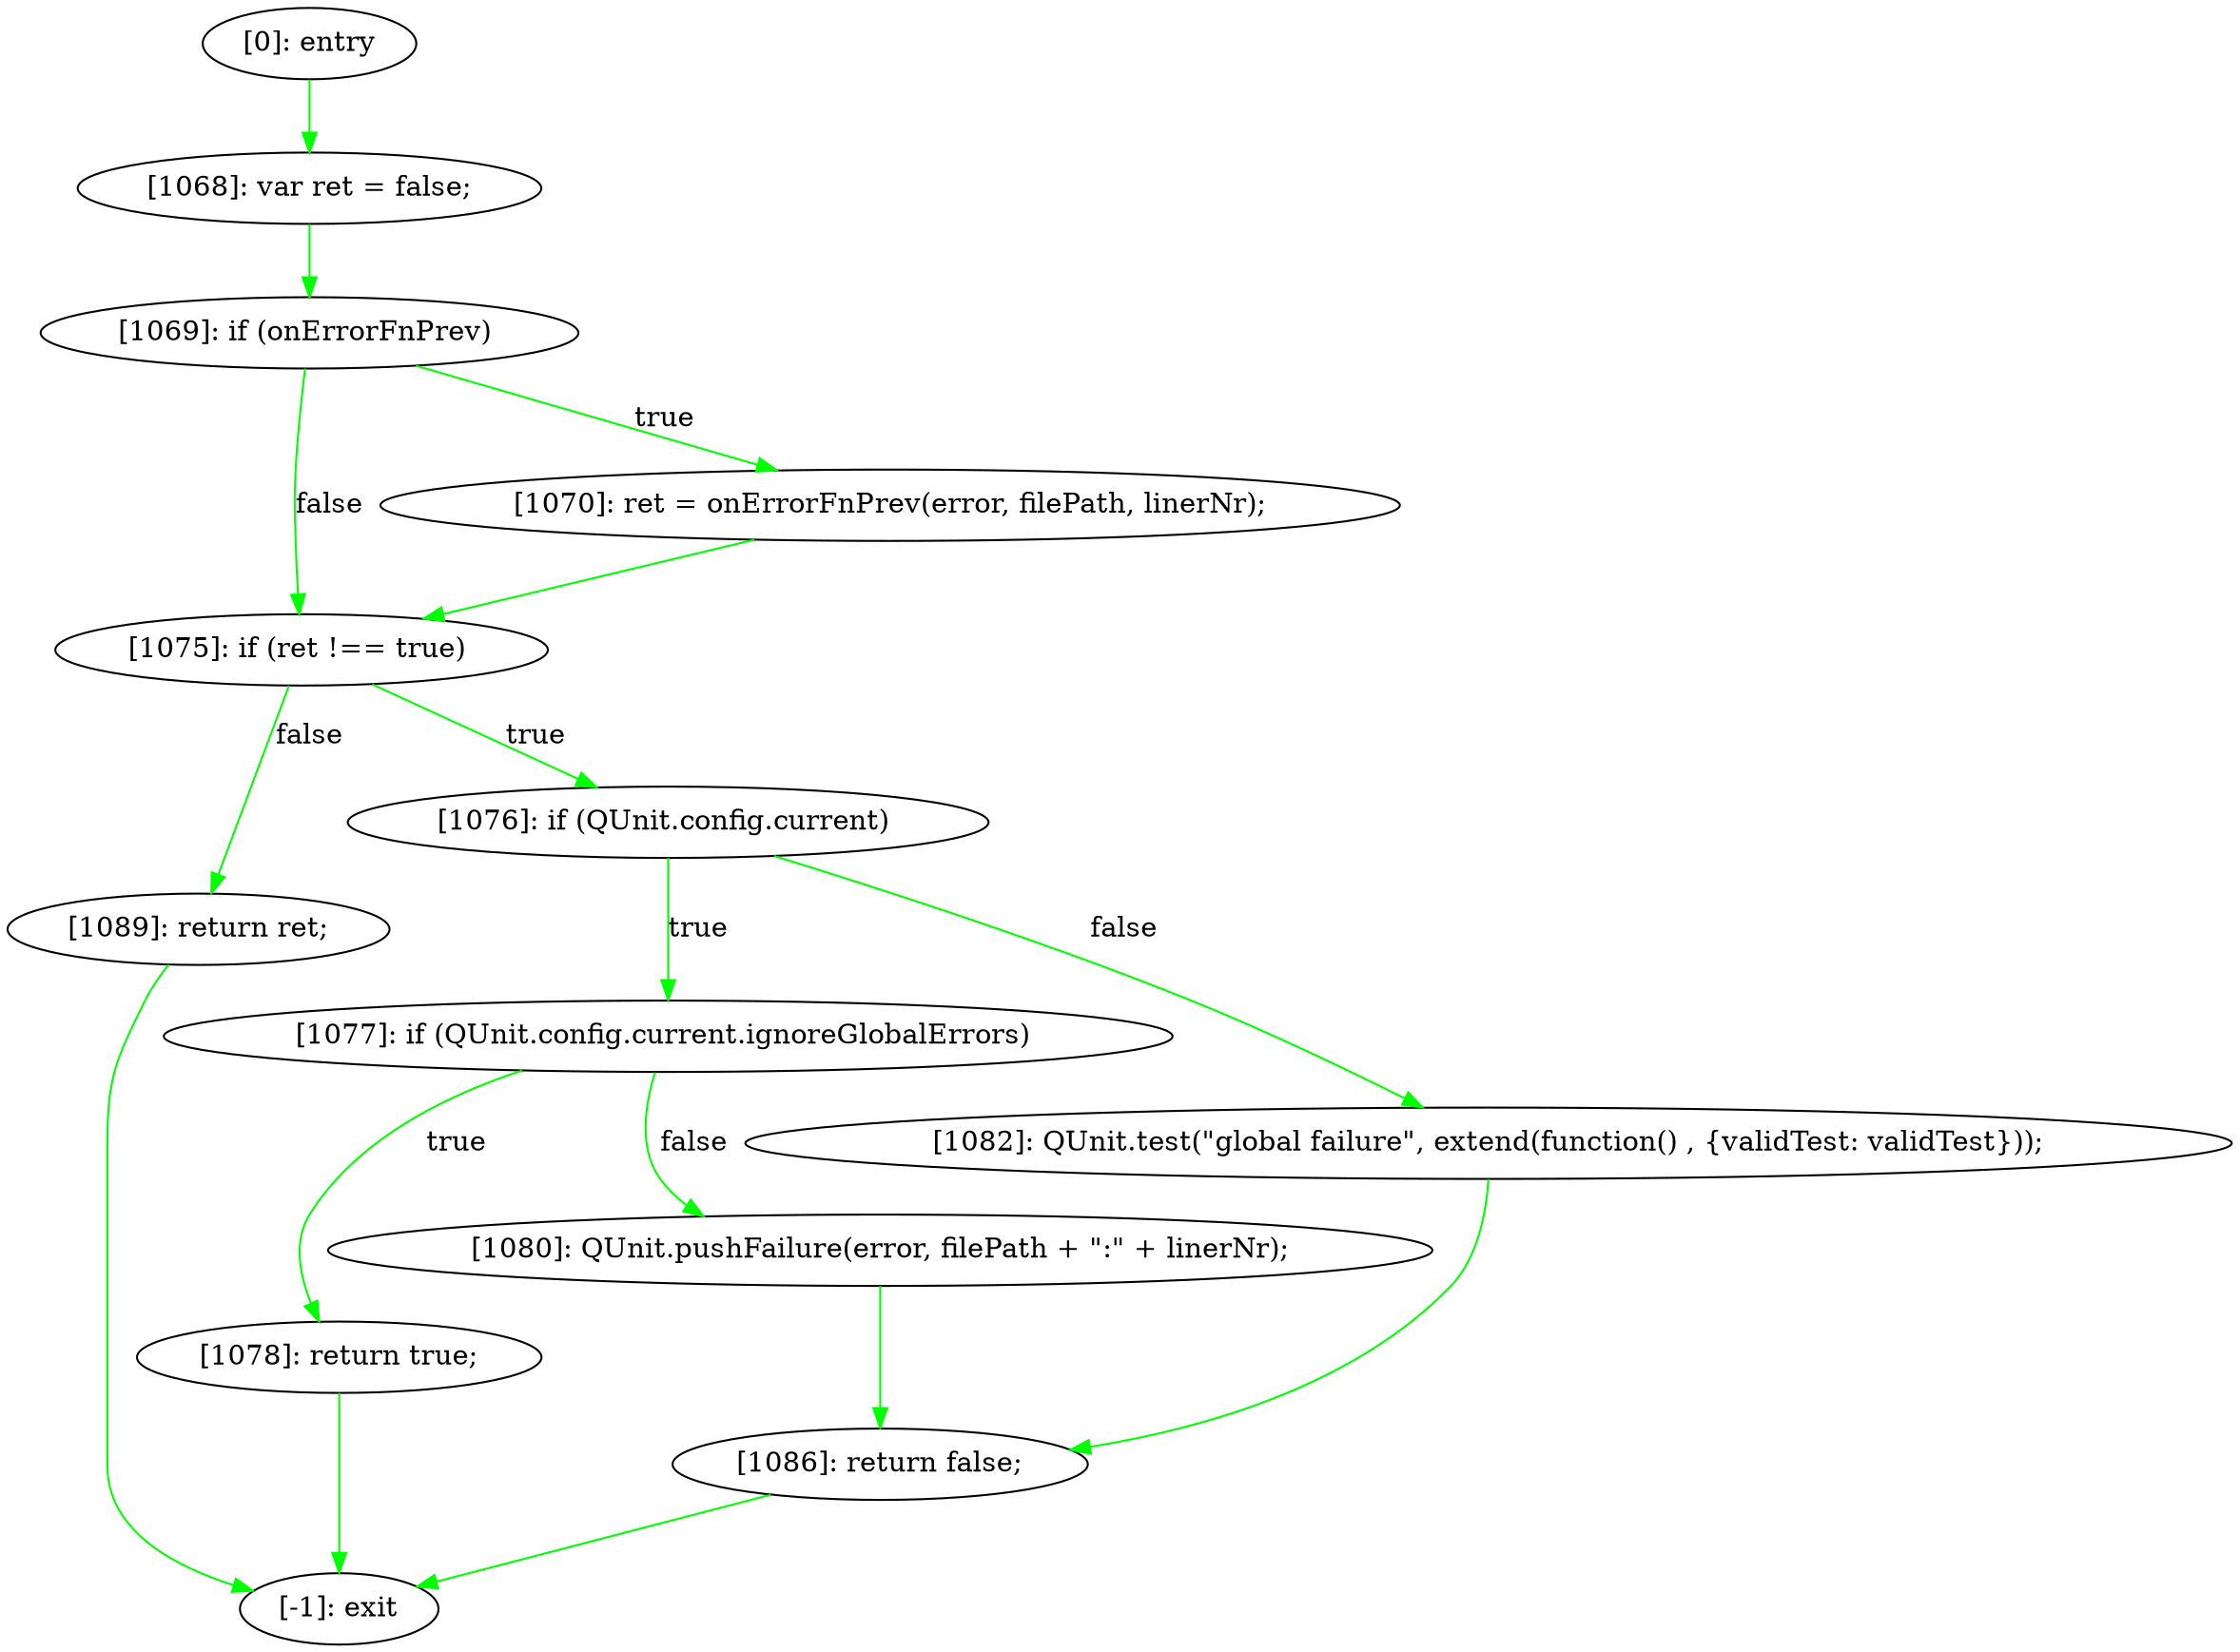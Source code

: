 digraph {
"0" [label="[1068]: var ret = false;\n"] 
"1" [label="[1075]: if (ret !== true) "] 
"2" [label="[1089]: return ret;\n"] 
"3" [label="[1078]: return true;\n"] 
"4" [label="[1076]: if (QUnit.config.current) "] 
"5" [label="[-1]: exit"] 
"6" [label="[1086]: return false;\n"] 
"7" [label="[0]: entry"] 
"8" [label="[1077]: if (QUnit.config.current.ignoreGlobalErrors) "] 
"9" [label="[1069]: if (onErrorFnPrev) "] 
"10" [label="[1080]: QUnit.pushFailure(error, filePath + \":\" + linerNr);\n"] 
"11" [label="[1070]: ret = onErrorFnPrev(error, filePath, linerNr);\n"] 
"12" [label="[1082]: QUnit.test(\"global failure\", extend(function() , {validTest: validTest}));\n"] 
"0" -> "9" [label="" color="green"] 
"1" -> "4" [label="true" color="green"] 
"1" -> "2" [label="false" color="green"] 
"2" -> "5" [label="" color="green"] 
"3" -> "5" [label="" color="green"] 
"4" -> "8" [label="true" color="green"] 
"4" -> "12" [label="false" color="green"] 
"6" -> "5" [label="" color="green"] 
"7" -> "0" [label="" color="green"] 
"8" -> "3" [label="true" color="green"] 
"8" -> "10" [label="false" color="green"] 
"9" -> "11" [label="true" color="green"] 
"9" -> "1" [label="false" color="green"] 
"10" -> "6" [label="" color="green"] 
"11" -> "1" [label="" color="green"] 
"12" -> "6" [label="" color="green"] 
}
